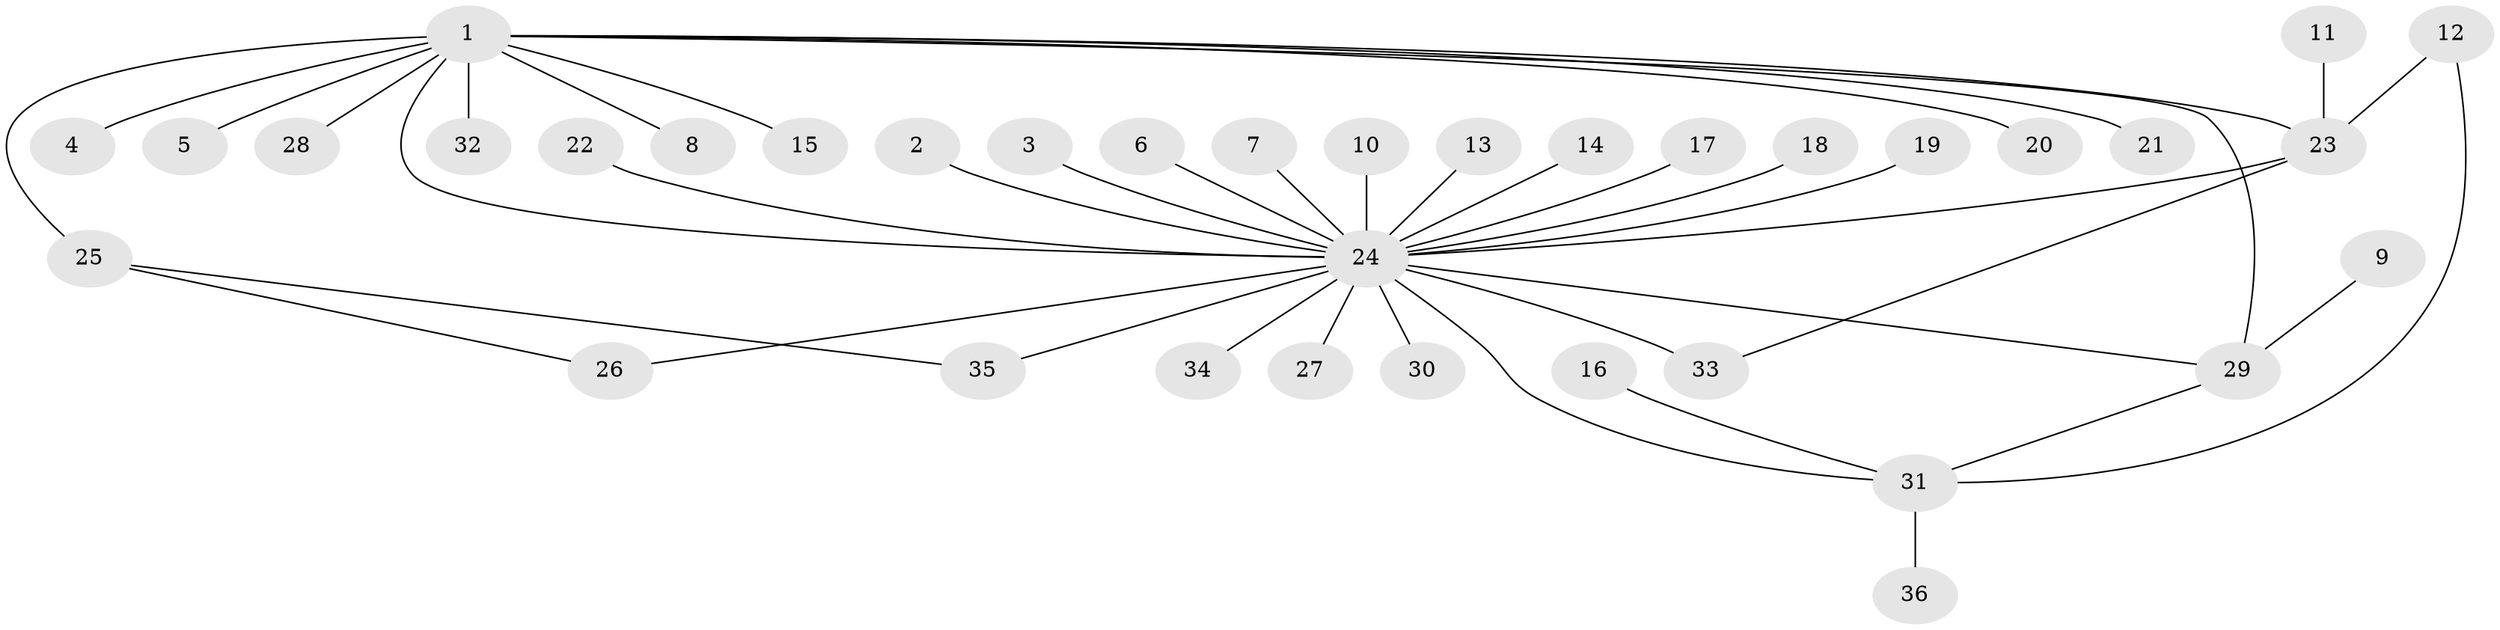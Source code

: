 // original degree distribution, {8: 0.014084507042253521, 13: 0.014084507042253521, 3: 0.09859154929577464, 21: 0.014084507042253521, 1: 0.5352112676056338, 5: 0.056338028169014086, 4: 0.028169014084507043, 2: 0.2112676056338028, 7: 0.014084507042253521, 6: 0.014084507042253521}
// Generated by graph-tools (version 1.1) at 2025/26/03/09/25 03:26:04]
// undirected, 36 vertices, 42 edges
graph export_dot {
graph [start="1"]
  node [color=gray90,style=filled];
  1;
  2;
  3;
  4;
  5;
  6;
  7;
  8;
  9;
  10;
  11;
  12;
  13;
  14;
  15;
  16;
  17;
  18;
  19;
  20;
  21;
  22;
  23;
  24;
  25;
  26;
  27;
  28;
  29;
  30;
  31;
  32;
  33;
  34;
  35;
  36;
  1 -- 4 [weight=1.0];
  1 -- 5 [weight=1.0];
  1 -- 8 [weight=1.0];
  1 -- 15 [weight=1.0];
  1 -- 20 [weight=1.0];
  1 -- 21 [weight=1.0];
  1 -- 23 [weight=2.0];
  1 -- 24 [weight=3.0];
  1 -- 25 [weight=2.0];
  1 -- 28 [weight=1.0];
  1 -- 29 [weight=2.0];
  1 -- 32 [weight=3.0];
  2 -- 24 [weight=1.0];
  3 -- 24 [weight=1.0];
  6 -- 24 [weight=1.0];
  7 -- 24 [weight=1.0];
  9 -- 29 [weight=1.0];
  10 -- 24 [weight=1.0];
  11 -- 23 [weight=1.0];
  12 -- 23 [weight=1.0];
  12 -- 31 [weight=1.0];
  13 -- 24 [weight=1.0];
  14 -- 24 [weight=1.0];
  16 -- 31 [weight=1.0];
  17 -- 24 [weight=1.0];
  18 -- 24 [weight=1.0];
  19 -- 24 [weight=1.0];
  22 -- 24 [weight=1.0];
  23 -- 24 [weight=1.0];
  23 -- 33 [weight=1.0];
  24 -- 26 [weight=1.0];
  24 -- 27 [weight=1.0];
  24 -- 29 [weight=1.0];
  24 -- 30 [weight=1.0];
  24 -- 31 [weight=1.0];
  24 -- 33 [weight=3.0];
  24 -- 34 [weight=1.0];
  24 -- 35 [weight=1.0];
  25 -- 26 [weight=1.0];
  25 -- 35 [weight=1.0];
  29 -- 31 [weight=1.0];
  31 -- 36 [weight=1.0];
}
